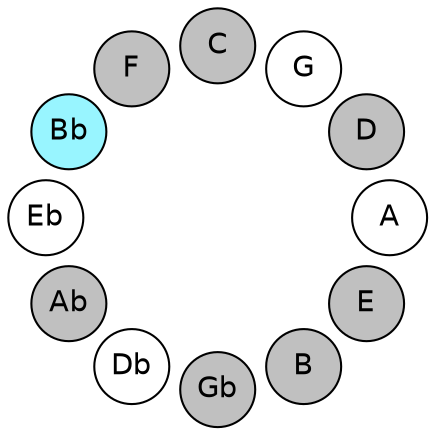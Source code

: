 
graph {

layout = circo;
mindist = .1

node [shape = circle, fontname = Helvetica, margin = 0, style = filled]
edge [style=invis]

subgraph 1 {
	E -- B -- Gb -- Db -- Ab -- Eb -- Bb -- F -- C -- G -- D -- A -- E
}

E [fillcolor = gray];
B [fillcolor = gray];
Gb [fillcolor = gray];
Db [fillcolor = white];
Ab [fillcolor = gray];
Eb [fillcolor = white];
Bb [fillcolor = cadetblue1];
F [fillcolor = gray];
C [fillcolor = gray];
G [fillcolor = white];
D [fillcolor = gray];
A [fillcolor = white];
}
